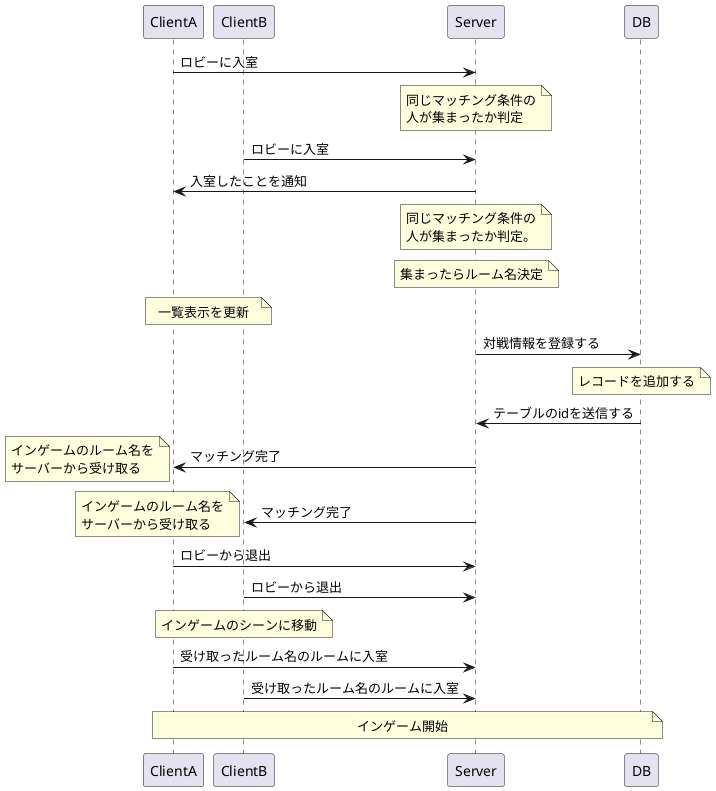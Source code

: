 @startuml
'https://plantuml.com/sequence-diagram

participant ClientA
participant ClientB
participant Server
participant DB

ClientA->Server:ロビーに入室
note over Server:同じマッチング条件の\n人が集まったか判定

ClientB->Server:ロビーに入室
ClientA<-Server:入室したことを通知
note over Server:同じマッチング条件の\n人が集まったか判定。
note over Server:集まったらルーム名決定

note over ClientA,ClientB:一覧表示を更新

Server->DB:対戦情報を登録する
note over DB:レコードを追加する

Server<-DB:テーブルのidを送信する
ClientA<-Server:マッチング完了
note left:インゲームのルーム名を\nサーバーから受け取る
ClientB<-Server:マッチング完了
note left:インゲームのルーム名を\nサーバーから受け取る

ClientA->Server:ロビーから退出
ClientB->Server:ロビーから退出
note over ClientB:インゲームのシーンに移動

ClientA->Server:受け取ったルーム名のルームに入室
ClientB->Server:受け取ったルーム名のルームに入室

note across:インゲーム開始

@enduml

